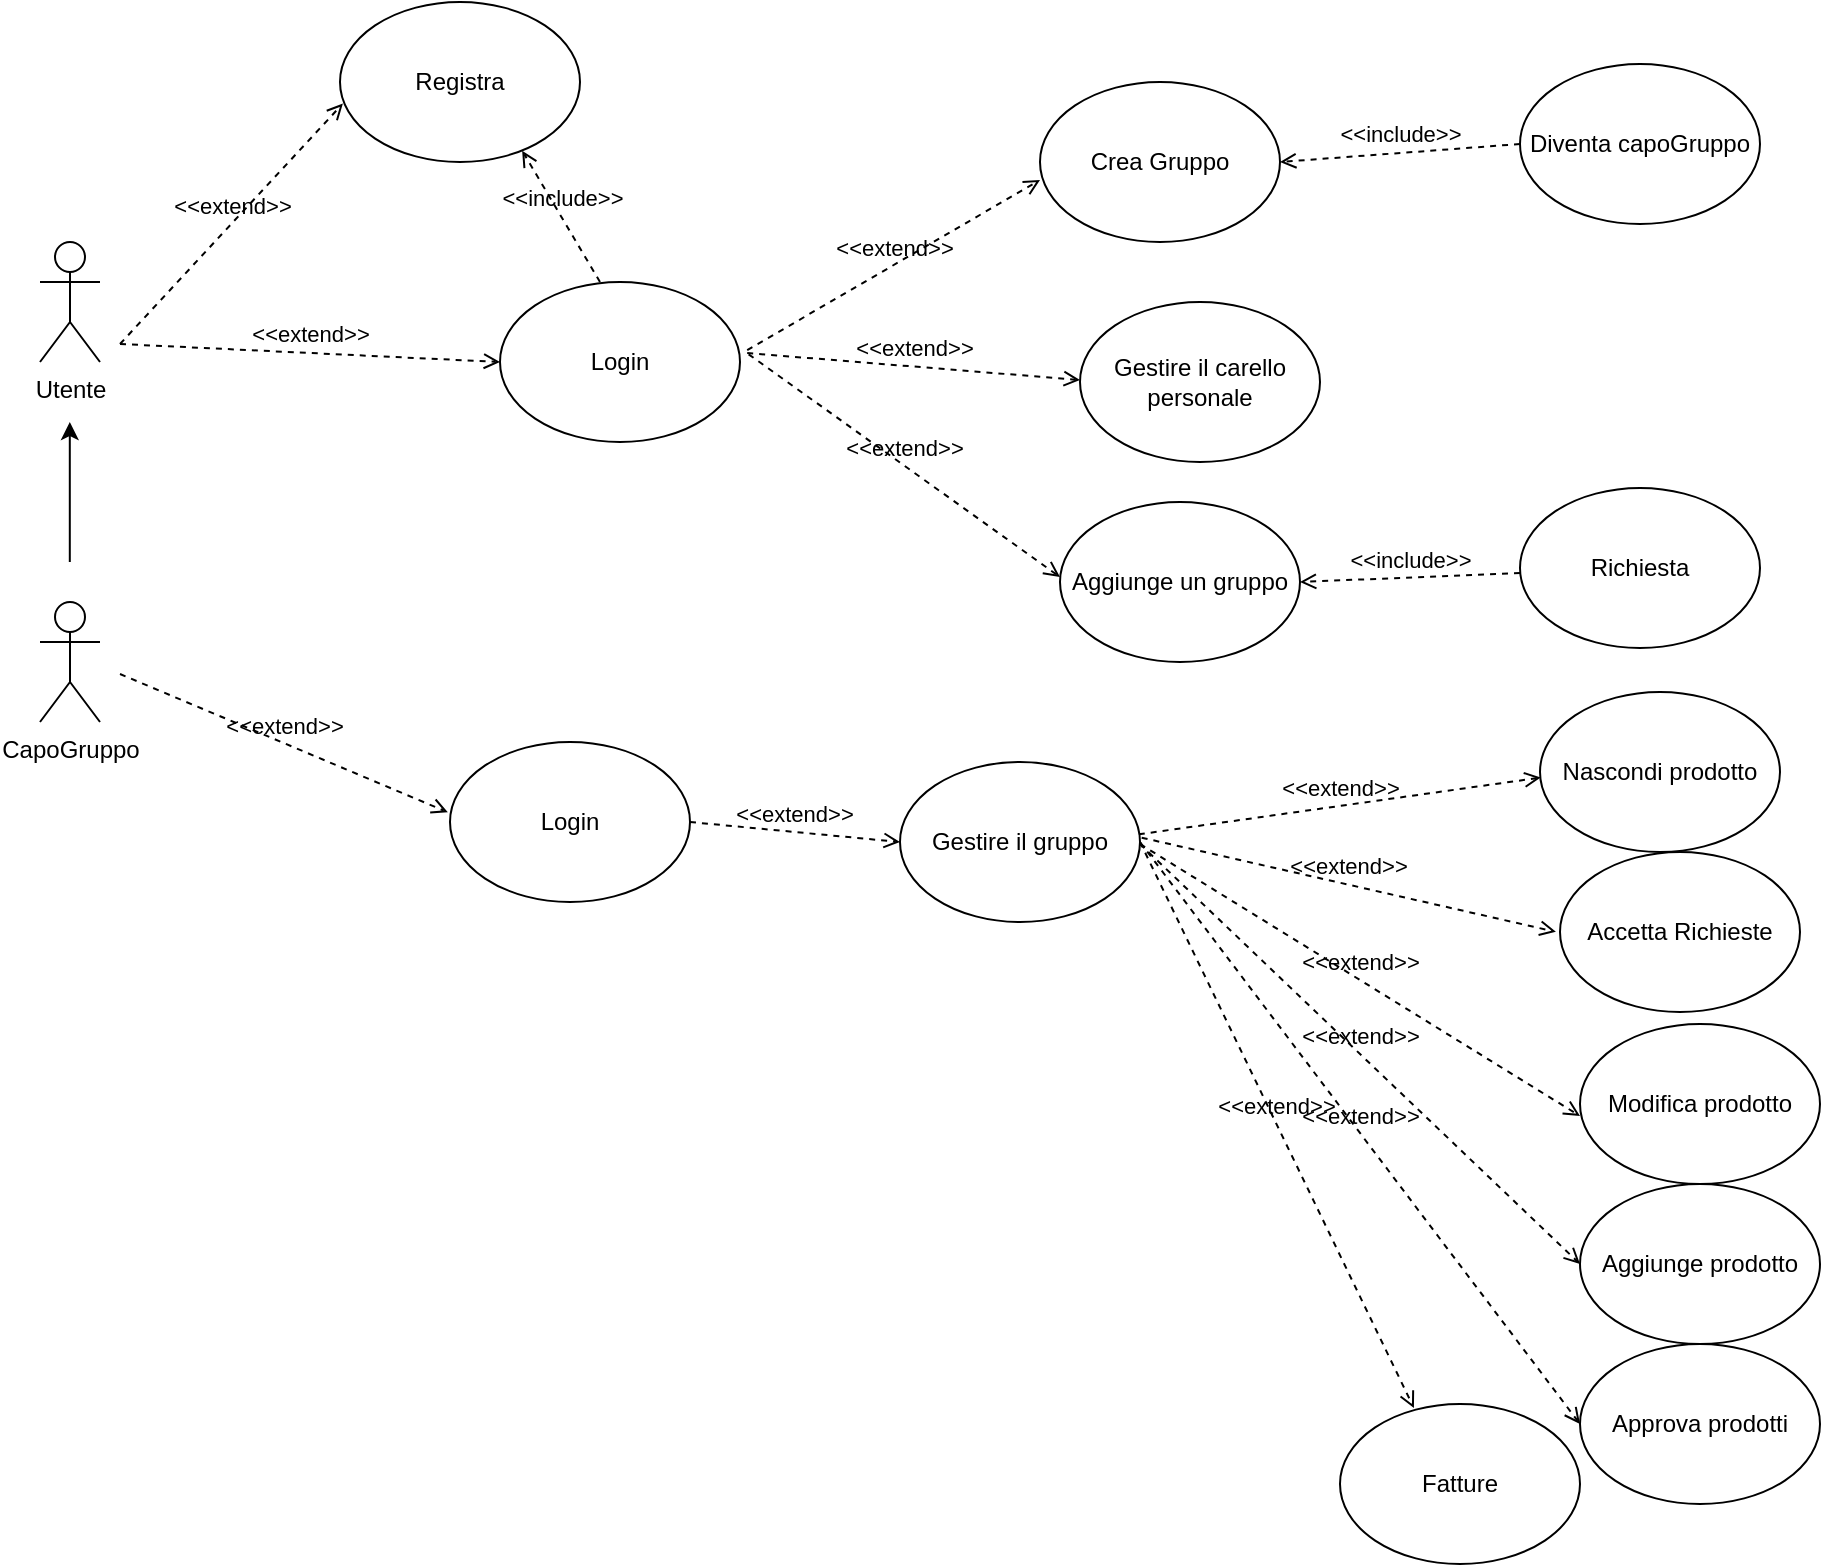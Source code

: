 <mxfile version="21.3.4" type="device">
  <diagram name="Pagina-1" id="-rEO15xUOCGhekU2GF8R">
    <mxGraphModel dx="1434" dy="884" grid="1" gridSize="10" guides="1" tooltips="1" connect="1" arrows="1" fold="1" page="1" pageScale="1" pageWidth="1169" pageHeight="827" math="0" shadow="0">
      <root>
        <mxCell id="0" />
        <mxCell id="1" parent="0" />
        <mxCell id="0Si7XG-dr0ejhCl9eu52-1" value="CapoGruppo" style="shape=umlActor;verticalLabelPosition=bottom;verticalAlign=top;html=1;outlineConnect=0;" parent="1" vertex="1">
          <mxGeometry x="120" y="329" width="30" height="60" as="geometry" />
        </mxCell>
        <mxCell id="0Si7XG-dr0ejhCl9eu52-2" value="Utente" style="shape=umlActor;verticalLabelPosition=bottom;verticalAlign=top;html=1;outlineConnect=0;" parent="1" vertex="1">
          <mxGeometry x="120" y="149" width="30" height="60" as="geometry" />
        </mxCell>
        <mxCell id="VLDPLEd792hbTXwXMcd8-1" value="Registra" style="ellipse;whiteSpace=wrap;html=1;" parent="1" vertex="1">
          <mxGeometry x="270" y="29" width="120" height="80" as="geometry" />
        </mxCell>
        <mxCell id="VLDPLEd792hbTXwXMcd8-2" value="Login" style="ellipse;whiteSpace=wrap;html=1;" parent="1" vertex="1">
          <mxGeometry x="350" y="169" width="120" height="80" as="geometry" />
        </mxCell>
        <mxCell id="VLDPLEd792hbTXwXMcd8-5" value="" style="endArrow=classic;html=1;rounded=0;" parent="1" edge="1">
          <mxGeometry width="50" height="50" relative="1" as="geometry">
            <mxPoint x="134.9" y="309" as="sourcePoint" />
            <mxPoint x="134.9" y="239" as="targetPoint" />
          </mxGeometry>
        </mxCell>
        <mxCell id="VLDPLEd792hbTXwXMcd8-8" value="Login" style="ellipse;whiteSpace=wrap;html=1;" parent="1" vertex="1">
          <mxGeometry x="325" y="399" width="120" height="80" as="geometry" />
        </mxCell>
        <mxCell id="VLDPLEd792hbTXwXMcd8-9" value="Crea Gruppo" style="ellipse;whiteSpace=wrap;html=1;" parent="1" vertex="1">
          <mxGeometry x="620" y="69" width="120" height="80" as="geometry" />
        </mxCell>
        <mxCell id="VLDPLEd792hbTXwXMcd8-11" value="Gestire il carello personale" style="ellipse;whiteSpace=wrap;html=1;" parent="1" vertex="1">
          <mxGeometry x="640" y="179" width="120" height="80" as="geometry" />
        </mxCell>
        <mxCell id="VLDPLEd792hbTXwXMcd8-13" value="Aggiunge un gruppo" style="ellipse;whiteSpace=wrap;html=1;" parent="1" vertex="1">
          <mxGeometry x="630" y="279" width="120" height="80" as="geometry" />
        </mxCell>
        <mxCell id="VLDPLEd792hbTXwXMcd8-15" value="Richiesta" style="ellipse;whiteSpace=wrap;html=1;" parent="1" vertex="1">
          <mxGeometry x="860" y="272" width="120" height="80" as="geometry" />
        </mxCell>
        <mxCell id="VLDPLEd792hbTXwXMcd8-16" value="Nascondi prodotto" style="ellipse;whiteSpace=wrap;html=1;" parent="1" vertex="1">
          <mxGeometry x="870" y="374" width="120" height="80" as="geometry" />
        </mxCell>
        <mxCell id="VLDPLEd792hbTXwXMcd8-17" value="Gestire il gruppo" style="ellipse;whiteSpace=wrap;html=1;" parent="1" vertex="1">
          <mxGeometry x="550" y="409" width="120" height="80" as="geometry" />
        </mxCell>
        <mxCell id="VLDPLEd792hbTXwXMcd8-21" value="Accetta Richieste" style="ellipse;whiteSpace=wrap;html=1;" parent="1" vertex="1">
          <mxGeometry x="880" y="454" width="120" height="80" as="geometry" />
        </mxCell>
        <mxCell id="VLDPLEd792hbTXwXMcd8-24" value="Modifica prodotto" style="ellipse;whiteSpace=wrap;html=1;" parent="1" vertex="1">
          <mxGeometry x="890" y="540" width="120" height="80" as="geometry" />
        </mxCell>
        <mxCell id="VLDPLEd792hbTXwXMcd8-25" value="Aggiunge prodotto" style="ellipse;whiteSpace=wrap;html=1;" parent="1" vertex="1">
          <mxGeometry x="890" y="620" width="120" height="80" as="geometry" />
        </mxCell>
        <mxCell id="VLDPLEd792hbTXwXMcd8-29" value="Diventa capoGruppo" style="ellipse;whiteSpace=wrap;html=1;" parent="1" vertex="1">
          <mxGeometry x="860" y="60" width="120" height="80" as="geometry" />
        </mxCell>
        <mxCell id="VLDPLEd792hbTXwXMcd8-31" value="&amp;lt;&amp;lt;extend&amp;gt;&amp;gt;" style="html=1;verticalAlign=bottom;labelBackgroundColor=none;endArrow=open;endFill=0;dashed=1;rounded=0;entryX=0.012;entryY=0.635;entryDx=0;entryDy=0;entryPerimeter=0;" parent="1" target="VLDPLEd792hbTXwXMcd8-1" edge="1">
          <mxGeometry width="160" relative="1" as="geometry">
            <mxPoint x="160" y="200" as="sourcePoint" />
            <mxPoint x="280" y="174" as="targetPoint" />
          </mxGeometry>
        </mxCell>
        <mxCell id="VLDPLEd792hbTXwXMcd8-32" value="&amp;lt;&amp;lt;extend&amp;gt;&amp;gt;" style="html=1;verticalAlign=bottom;labelBackgroundColor=none;endArrow=open;endFill=0;dashed=1;rounded=0;entryX=0;entryY=0.5;entryDx=0;entryDy=0;" parent="1" target="VLDPLEd792hbTXwXMcd8-2" edge="1">
          <mxGeometry width="160" relative="1" as="geometry">
            <mxPoint x="160" y="200" as="sourcePoint" />
            <mxPoint x="280" y="79" as="targetPoint" />
          </mxGeometry>
        </mxCell>
        <mxCell id="VLDPLEd792hbTXwXMcd8-33" value="&amp;lt;&amp;lt;extend&amp;gt;&amp;gt;" style="html=1;verticalAlign=bottom;labelBackgroundColor=none;endArrow=open;endFill=0;dashed=1;rounded=0;entryX=-0.009;entryY=0.439;entryDx=0;entryDy=0;entryPerimeter=0;" parent="1" target="VLDPLEd792hbTXwXMcd8-8" edge="1">
          <mxGeometry width="160" relative="1" as="geometry">
            <mxPoint x="160" y="365" as="sourcePoint" />
            <mxPoint x="350" y="374" as="targetPoint" />
          </mxGeometry>
        </mxCell>
        <mxCell id="VLDPLEd792hbTXwXMcd8-34" value="&amp;lt;&amp;lt;extend&amp;gt;&amp;gt;" style="html=1;verticalAlign=bottom;labelBackgroundColor=none;endArrow=open;endFill=0;dashed=1;rounded=0;entryX=0;entryY=0.5;entryDx=0;entryDy=0;exitX=1.03;exitY=0.426;exitDx=0;exitDy=0;exitPerimeter=0;" parent="1" source="VLDPLEd792hbTXwXMcd8-2" edge="1">
          <mxGeometry width="160" relative="1" as="geometry">
            <mxPoint x="430" y="109" as="sourcePoint" />
            <mxPoint x="620" y="118" as="targetPoint" />
          </mxGeometry>
        </mxCell>
        <mxCell id="VLDPLEd792hbTXwXMcd8-35" value="&amp;lt;&amp;lt;extend&amp;gt;&amp;gt;" style="html=1;verticalAlign=bottom;labelBackgroundColor=none;endArrow=open;endFill=0;dashed=1;rounded=0;entryX=0;entryY=0.5;entryDx=0;entryDy=0;exitX=1.03;exitY=0.444;exitDx=0;exitDy=0;exitPerimeter=0;" parent="1" source="VLDPLEd792hbTXwXMcd8-2" edge="1">
          <mxGeometry width="160" relative="1" as="geometry">
            <mxPoint x="450" y="209" as="sourcePoint" />
            <mxPoint x="640" y="218" as="targetPoint" />
          </mxGeometry>
        </mxCell>
        <mxCell id="VLDPLEd792hbTXwXMcd8-36" value="&amp;lt;&amp;lt;extend&amp;gt;&amp;gt;" style="html=1;verticalAlign=bottom;labelBackgroundColor=none;endArrow=open;endFill=0;dashed=1;rounded=0;entryX=0;entryY=0.5;entryDx=0;entryDy=0;exitX=1.036;exitY=0.452;exitDx=0;exitDy=0;exitPerimeter=0;" parent="1" source="VLDPLEd792hbTXwXMcd8-2" edge="1">
          <mxGeometry width="160" relative="1" as="geometry">
            <mxPoint x="440" y="307.5" as="sourcePoint" />
            <mxPoint x="630" y="316.5" as="targetPoint" />
          </mxGeometry>
        </mxCell>
        <mxCell id="VLDPLEd792hbTXwXMcd8-37" value="&amp;lt;&amp;lt;extend&amp;gt;&amp;gt;" style="html=1;verticalAlign=bottom;labelBackgroundColor=none;endArrow=open;endFill=0;dashed=1;rounded=0;entryX=0;entryY=0.5;entryDx=0;entryDy=0;exitX=1;exitY=0.5;exitDx=0;exitDy=0;" parent="1" source="VLDPLEd792hbTXwXMcd8-8" target="VLDPLEd792hbTXwXMcd8-17" edge="1">
          <mxGeometry width="160" relative="1" as="geometry">
            <mxPoint x="410" y="262.5" as="sourcePoint" />
            <mxPoint x="566" y="374" as="targetPoint" />
          </mxGeometry>
        </mxCell>
        <mxCell id="VLDPLEd792hbTXwXMcd8-38" value="&amp;lt;&amp;lt;include&amp;gt;&amp;gt;" style="html=1;verticalAlign=bottom;labelBackgroundColor=none;endArrow=open;endFill=0;dashed=1;rounded=0;exitX=0;exitY=0.5;exitDx=0;exitDy=0;" parent="1" source="VLDPLEd792hbTXwXMcd8-29" edge="1">
          <mxGeometry x="-0.002" width="160" relative="1" as="geometry">
            <mxPoint x="870" y="145" as="sourcePoint" />
            <mxPoint x="740" y="109" as="targetPoint" />
            <mxPoint as="offset" />
          </mxGeometry>
        </mxCell>
        <mxCell id="VLDPLEd792hbTXwXMcd8-39" value="&amp;lt;&amp;lt;include&amp;gt;&amp;gt;" style="html=1;verticalAlign=bottom;labelBackgroundColor=none;endArrow=open;endFill=0;dashed=1;rounded=0;exitX=0;exitY=0.5;exitDx=0;exitDy=0;entryX=1;entryY=0.5;entryDx=0;entryDy=0;" parent="1" target="VLDPLEd792hbTXwXMcd8-13" edge="1">
          <mxGeometry x="-0.002" width="160" relative="1" as="geometry">
            <mxPoint x="860" y="314.5" as="sourcePoint" />
            <mxPoint x="740" y="323.5" as="targetPoint" />
            <mxPoint as="offset" />
          </mxGeometry>
        </mxCell>
        <mxCell id="VLDPLEd792hbTXwXMcd8-41" value="&amp;lt;&amp;lt;extend&amp;gt;&amp;gt;" style="html=1;verticalAlign=bottom;labelBackgroundColor=none;endArrow=open;endFill=0;dashed=1;rounded=0;entryX=0.003;entryY=0.535;entryDx=0;entryDy=0;exitX=0.995;exitY=0.452;exitDx=0;exitDy=0;exitPerimeter=0;entryPerimeter=0;" parent="1" source="VLDPLEd792hbTXwXMcd8-17" target="VLDPLEd792hbTXwXMcd8-16" edge="1">
          <mxGeometry width="160" relative="1" as="geometry">
            <mxPoint x="765" y="408" as="sourcePoint" />
            <mxPoint x="870" y="418" as="targetPoint" />
          </mxGeometry>
        </mxCell>
        <mxCell id="VLDPLEd792hbTXwXMcd8-42" value="&amp;lt;&amp;lt;extend&amp;gt;&amp;gt;" style="html=1;verticalAlign=bottom;labelBackgroundColor=none;endArrow=open;endFill=0;dashed=1;rounded=0;entryX=-0.017;entryY=0.499;entryDx=0;entryDy=0;exitX=1.007;exitY=0.473;exitDx=0;exitDy=0;exitPerimeter=0;entryPerimeter=0;" parent="1" source="VLDPLEd792hbTXwXMcd8-17" target="VLDPLEd792hbTXwXMcd8-21" edge="1">
          <mxGeometry width="160" relative="1" as="geometry">
            <mxPoint x="679" y="455" as="sourcePoint" />
            <mxPoint x="880" y="427" as="targetPoint" />
          </mxGeometry>
        </mxCell>
        <mxCell id="VLDPLEd792hbTXwXMcd8-44" value="&amp;lt;&amp;lt;extend&amp;gt;&amp;gt;" style="html=1;verticalAlign=bottom;labelBackgroundColor=none;endArrow=open;endFill=0;dashed=1;rounded=0;entryX=0;entryY=0.575;entryDx=0;entryDy=0;entryPerimeter=0;" parent="1" target="VLDPLEd792hbTXwXMcd8-24" edge="1">
          <mxGeometry width="160" relative="1" as="geometry">
            <mxPoint x="670" y="450" as="sourcePoint" />
            <mxPoint x="898" y="584" as="targetPoint" />
          </mxGeometry>
        </mxCell>
        <mxCell id="VLDPLEd792hbTXwXMcd8-45" value="&amp;lt;&amp;lt;extend&amp;gt;&amp;gt;" style="html=1;verticalAlign=bottom;labelBackgroundColor=none;endArrow=open;endFill=0;dashed=1;rounded=0;entryX=0;entryY=0.5;entryDx=0;entryDy=0;" parent="1" target="VLDPLEd792hbTXwXMcd8-25" edge="1">
          <mxGeometry width="160" relative="1" as="geometry">
            <mxPoint x="670" y="450" as="sourcePoint" />
            <mxPoint x="908" y="594" as="targetPoint" />
          </mxGeometry>
        </mxCell>
        <mxCell id="VLDPLEd792hbTXwXMcd8-46" value="&amp;lt;&amp;lt;include&amp;gt;&amp;gt;" style="html=1;verticalAlign=bottom;labelBackgroundColor=none;endArrow=open;endFill=0;dashed=1;rounded=0;exitX=0;exitY=0.5;exitDx=0;exitDy=0;entryX=0.759;entryY=0.929;entryDx=0;entryDy=0;entryPerimeter=0;" parent="1" target="VLDPLEd792hbTXwXMcd8-1" edge="1">
          <mxGeometry x="-0.002" width="160" relative="1" as="geometry">
            <mxPoint x="400" y="169" as="sourcePoint" />
            <mxPoint x="280" y="178" as="targetPoint" />
            <mxPoint as="offset" />
          </mxGeometry>
        </mxCell>
        <mxCell id="IAGQAmSWE11hgJ6MEpLn-1" value="Approva prodotti" style="ellipse;whiteSpace=wrap;html=1;" parent="1" vertex="1">
          <mxGeometry x="890" y="700" width="120" height="80" as="geometry" />
        </mxCell>
        <mxCell id="IAGQAmSWE11hgJ6MEpLn-2" value="&amp;lt;&amp;lt;extend&amp;gt;&amp;gt;" style="html=1;verticalAlign=bottom;labelBackgroundColor=none;endArrow=open;endFill=0;dashed=1;rounded=0;entryX=0;entryY=0.5;entryDx=0;entryDy=0;exitX=1;exitY=0.5;exitDx=0;exitDy=0;" parent="1" source="VLDPLEd792hbTXwXMcd8-17" edge="1">
          <mxGeometry width="160" relative="1" as="geometry">
            <mxPoint x="670" y="530" as="sourcePoint" />
            <mxPoint x="890" y="740" as="targetPoint" />
          </mxGeometry>
        </mxCell>
        <mxCell id="4gs4yTNRNuc033dPZw-z-1" value="Fatture" style="ellipse;whiteSpace=wrap;html=1;" vertex="1" parent="1">
          <mxGeometry x="770" y="730" width="120" height="80" as="geometry" />
        </mxCell>
        <mxCell id="4gs4yTNRNuc033dPZw-z-2" value="&amp;lt;&amp;lt;extend&amp;gt;&amp;gt;" style="html=1;verticalAlign=bottom;labelBackgroundColor=none;endArrow=open;endFill=0;dashed=1;rounded=0;entryX=0.308;entryY=0.025;entryDx=0;entryDy=0;exitX=1;exitY=0.5;exitDx=0;exitDy=0;entryPerimeter=0;" edge="1" parent="1" source="VLDPLEd792hbTXwXMcd8-17" target="4gs4yTNRNuc033dPZw-z-1">
          <mxGeometry width="160" relative="1" as="geometry">
            <mxPoint x="680" y="459" as="sourcePoint" />
            <mxPoint x="900" y="750" as="targetPoint" />
          </mxGeometry>
        </mxCell>
      </root>
    </mxGraphModel>
  </diagram>
</mxfile>
